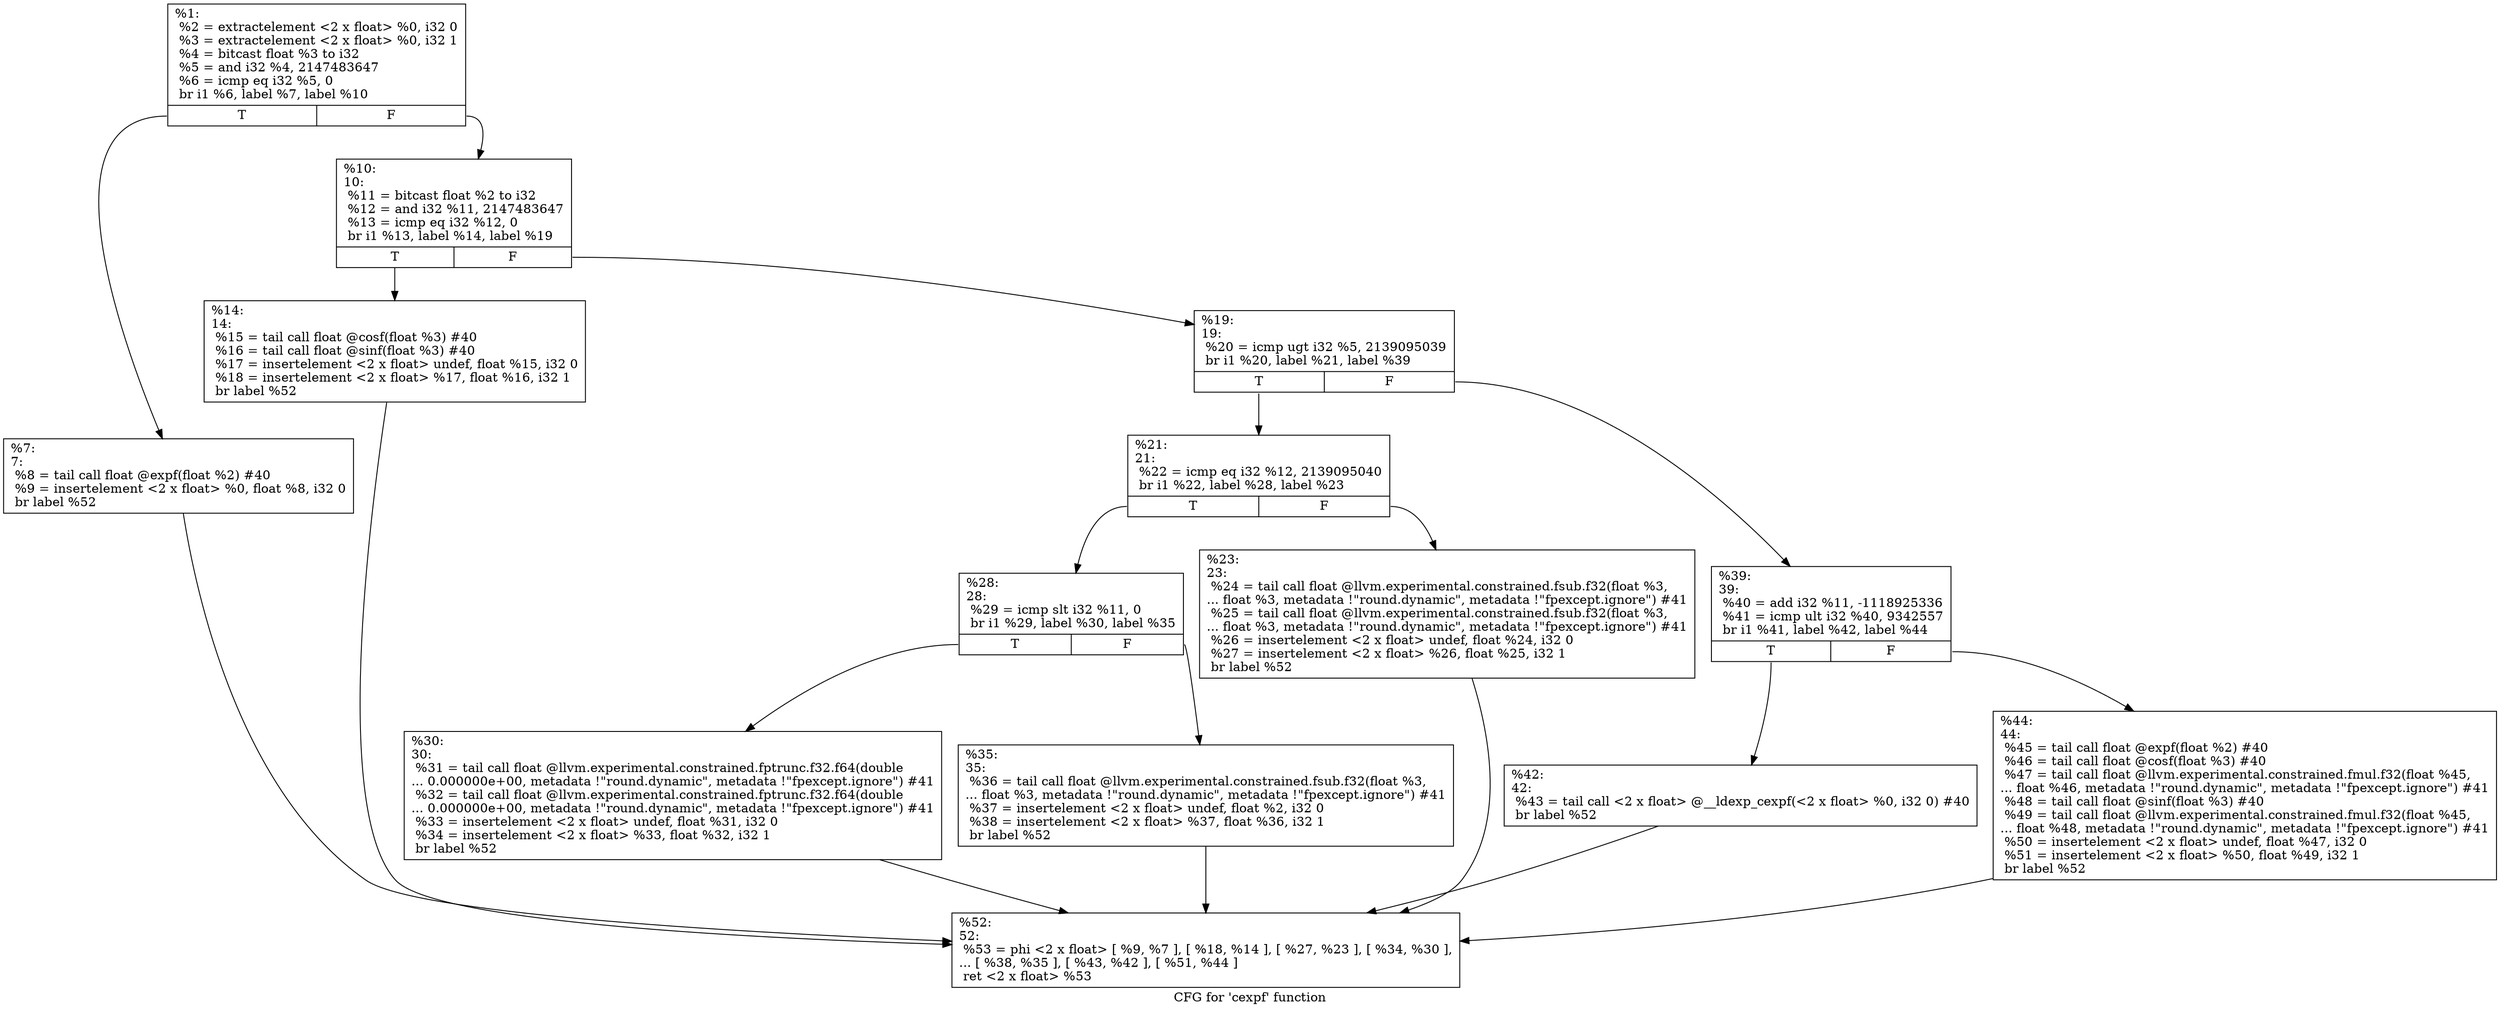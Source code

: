 digraph "CFG for 'cexpf' function" {
	label="CFG for 'cexpf' function";

	Node0x1ea2950 [shape=record,label="{%1:\l  %2 = extractelement \<2 x float\> %0, i32 0\l  %3 = extractelement \<2 x float\> %0, i32 1\l  %4 = bitcast float %3 to i32\l  %5 = and i32 %4, 2147483647\l  %6 = icmp eq i32 %5, 0\l  br i1 %6, label %7, label %10\l|{<s0>T|<s1>F}}"];
	Node0x1ea2950:s0 -> Node0x1ea2a20;
	Node0x1ea2950:s1 -> Node0x1ea2a70;
	Node0x1ea2a20 [shape=record,label="{%7:\l7:                                                \l  %8 = tail call float @expf(float %2) #40\l  %9 = insertelement \<2 x float\> %0, float %8, i32 0\l  br label %52\l}"];
	Node0x1ea2a20 -> Node0x1ea2de0;
	Node0x1ea2a70 [shape=record,label="{%10:\l10:                                               \l  %11 = bitcast float %2 to i32\l  %12 = and i32 %11, 2147483647\l  %13 = icmp eq i32 %12, 0\l  br i1 %13, label %14, label %19\l|{<s0>T|<s1>F}}"];
	Node0x1ea2a70:s0 -> Node0x1ea2ac0;
	Node0x1ea2a70:s1 -> Node0x1ea2b10;
	Node0x1ea2ac0 [shape=record,label="{%14:\l14:                                               \l  %15 = tail call float @cosf(float %3) #40\l  %16 = tail call float @sinf(float %3) #40\l  %17 = insertelement \<2 x float\> undef, float %15, i32 0\l  %18 = insertelement \<2 x float\> %17, float %16, i32 1\l  br label %52\l}"];
	Node0x1ea2ac0 -> Node0x1ea2de0;
	Node0x1ea2b10 [shape=record,label="{%19:\l19:                                               \l  %20 = icmp ugt i32 %5, 2139095039\l  br i1 %20, label %21, label %39\l|{<s0>T|<s1>F}}"];
	Node0x1ea2b10:s0 -> Node0x1ea2b60;
	Node0x1ea2b10:s1 -> Node0x1ea2cf0;
	Node0x1ea2b60 [shape=record,label="{%21:\l21:                                               \l  %22 = icmp eq i32 %12, 2139095040\l  br i1 %22, label %28, label %23\l|{<s0>T|<s1>F}}"];
	Node0x1ea2b60:s0 -> Node0x1ea2c00;
	Node0x1ea2b60:s1 -> Node0x1ea2bb0;
	Node0x1ea2bb0 [shape=record,label="{%23:\l23:                                               \l  %24 = tail call float @llvm.experimental.constrained.fsub.f32(float %3,\l... float %3, metadata !\"round.dynamic\", metadata !\"fpexcept.ignore\") #41\l  %25 = tail call float @llvm.experimental.constrained.fsub.f32(float %3,\l... float %3, metadata !\"round.dynamic\", metadata !\"fpexcept.ignore\") #41\l  %26 = insertelement \<2 x float\> undef, float %24, i32 0\l  %27 = insertelement \<2 x float\> %26, float %25, i32 1\l  br label %52\l}"];
	Node0x1ea2bb0 -> Node0x1ea2de0;
	Node0x1ea2c00 [shape=record,label="{%28:\l28:                                               \l  %29 = icmp slt i32 %11, 0\l  br i1 %29, label %30, label %35\l|{<s0>T|<s1>F}}"];
	Node0x1ea2c00:s0 -> Node0x1ea2c50;
	Node0x1ea2c00:s1 -> Node0x1ea2ca0;
	Node0x1ea2c50 [shape=record,label="{%30:\l30:                                               \l  %31 = tail call float @llvm.experimental.constrained.fptrunc.f32.f64(double\l... 0.000000e+00, metadata !\"round.dynamic\", metadata !\"fpexcept.ignore\") #41\l  %32 = tail call float @llvm.experimental.constrained.fptrunc.f32.f64(double\l... 0.000000e+00, metadata !\"round.dynamic\", metadata !\"fpexcept.ignore\") #41\l  %33 = insertelement \<2 x float\> undef, float %31, i32 0\l  %34 = insertelement \<2 x float\> %33, float %32, i32 1\l  br label %52\l}"];
	Node0x1ea2c50 -> Node0x1ea2de0;
	Node0x1ea2ca0 [shape=record,label="{%35:\l35:                                               \l  %36 = tail call float @llvm.experimental.constrained.fsub.f32(float %3,\l... float %3, metadata !\"round.dynamic\", metadata !\"fpexcept.ignore\") #41\l  %37 = insertelement \<2 x float\> undef, float %2, i32 0\l  %38 = insertelement \<2 x float\> %37, float %36, i32 1\l  br label %52\l}"];
	Node0x1ea2ca0 -> Node0x1ea2de0;
	Node0x1ea2cf0 [shape=record,label="{%39:\l39:                                               \l  %40 = add i32 %11, -1118925336\l  %41 = icmp ult i32 %40, 9342557\l  br i1 %41, label %42, label %44\l|{<s0>T|<s1>F}}"];
	Node0x1ea2cf0:s0 -> Node0x1ea2d40;
	Node0x1ea2cf0:s1 -> Node0x1ea2d90;
	Node0x1ea2d40 [shape=record,label="{%42:\l42:                                               \l  %43 = tail call \<2 x float\> @__ldexp_cexpf(\<2 x float\> %0, i32 0) #40\l  br label %52\l}"];
	Node0x1ea2d40 -> Node0x1ea2de0;
	Node0x1ea2d90 [shape=record,label="{%44:\l44:                                               \l  %45 = tail call float @expf(float %2) #40\l  %46 = tail call float @cosf(float %3) #40\l  %47 = tail call float @llvm.experimental.constrained.fmul.f32(float %45,\l... float %46, metadata !\"round.dynamic\", metadata !\"fpexcept.ignore\") #41\l  %48 = tail call float @sinf(float %3) #40\l  %49 = tail call float @llvm.experimental.constrained.fmul.f32(float %45,\l... float %48, metadata !\"round.dynamic\", metadata !\"fpexcept.ignore\") #41\l  %50 = insertelement \<2 x float\> undef, float %47, i32 0\l  %51 = insertelement \<2 x float\> %50, float %49, i32 1\l  br label %52\l}"];
	Node0x1ea2d90 -> Node0x1ea2de0;
	Node0x1ea2de0 [shape=record,label="{%52:\l52:                                               \l  %53 = phi \<2 x float\> [ %9, %7 ], [ %18, %14 ], [ %27, %23 ], [ %34, %30 ],\l... [ %38, %35 ], [ %43, %42 ], [ %51, %44 ]\l  ret \<2 x float\> %53\l}"];
}
